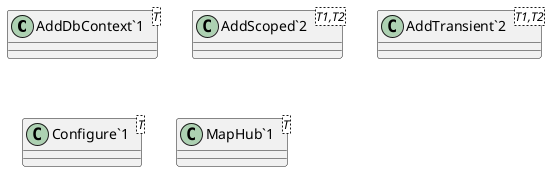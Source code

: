 @startuml
class "AddDbContext`1"<T> {
}
class "AddScoped`2"<T1,T2> {
}
class "AddTransient`2"<T1,T2> {
}
class "Configure`1"<T> {
}
class "MapHub`1"<T> {
}
@enduml
